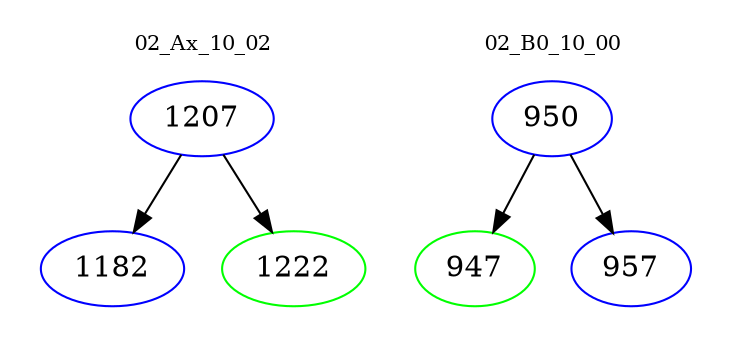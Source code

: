 digraph{
subgraph cluster_0 {
color = white
label = "02_Ax_10_02";
fontsize=10;
T0_1207 [label="1207", color="blue"]
T0_1207 -> T0_1182 [color="black"]
T0_1182 [label="1182", color="blue"]
T0_1207 -> T0_1222 [color="black"]
T0_1222 [label="1222", color="green"]
}
subgraph cluster_1 {
color = white
label = "02_B0_10_00";
fontsize=10;
T1_950 [label="950", color="blue"]
T1_950 -> T1_947 [color="black"]
T1_947 [label="947", color="green"]
T1_950 -> T1_957 [color="black"]
T1_957 [label="957", color="blue"]
}
}
